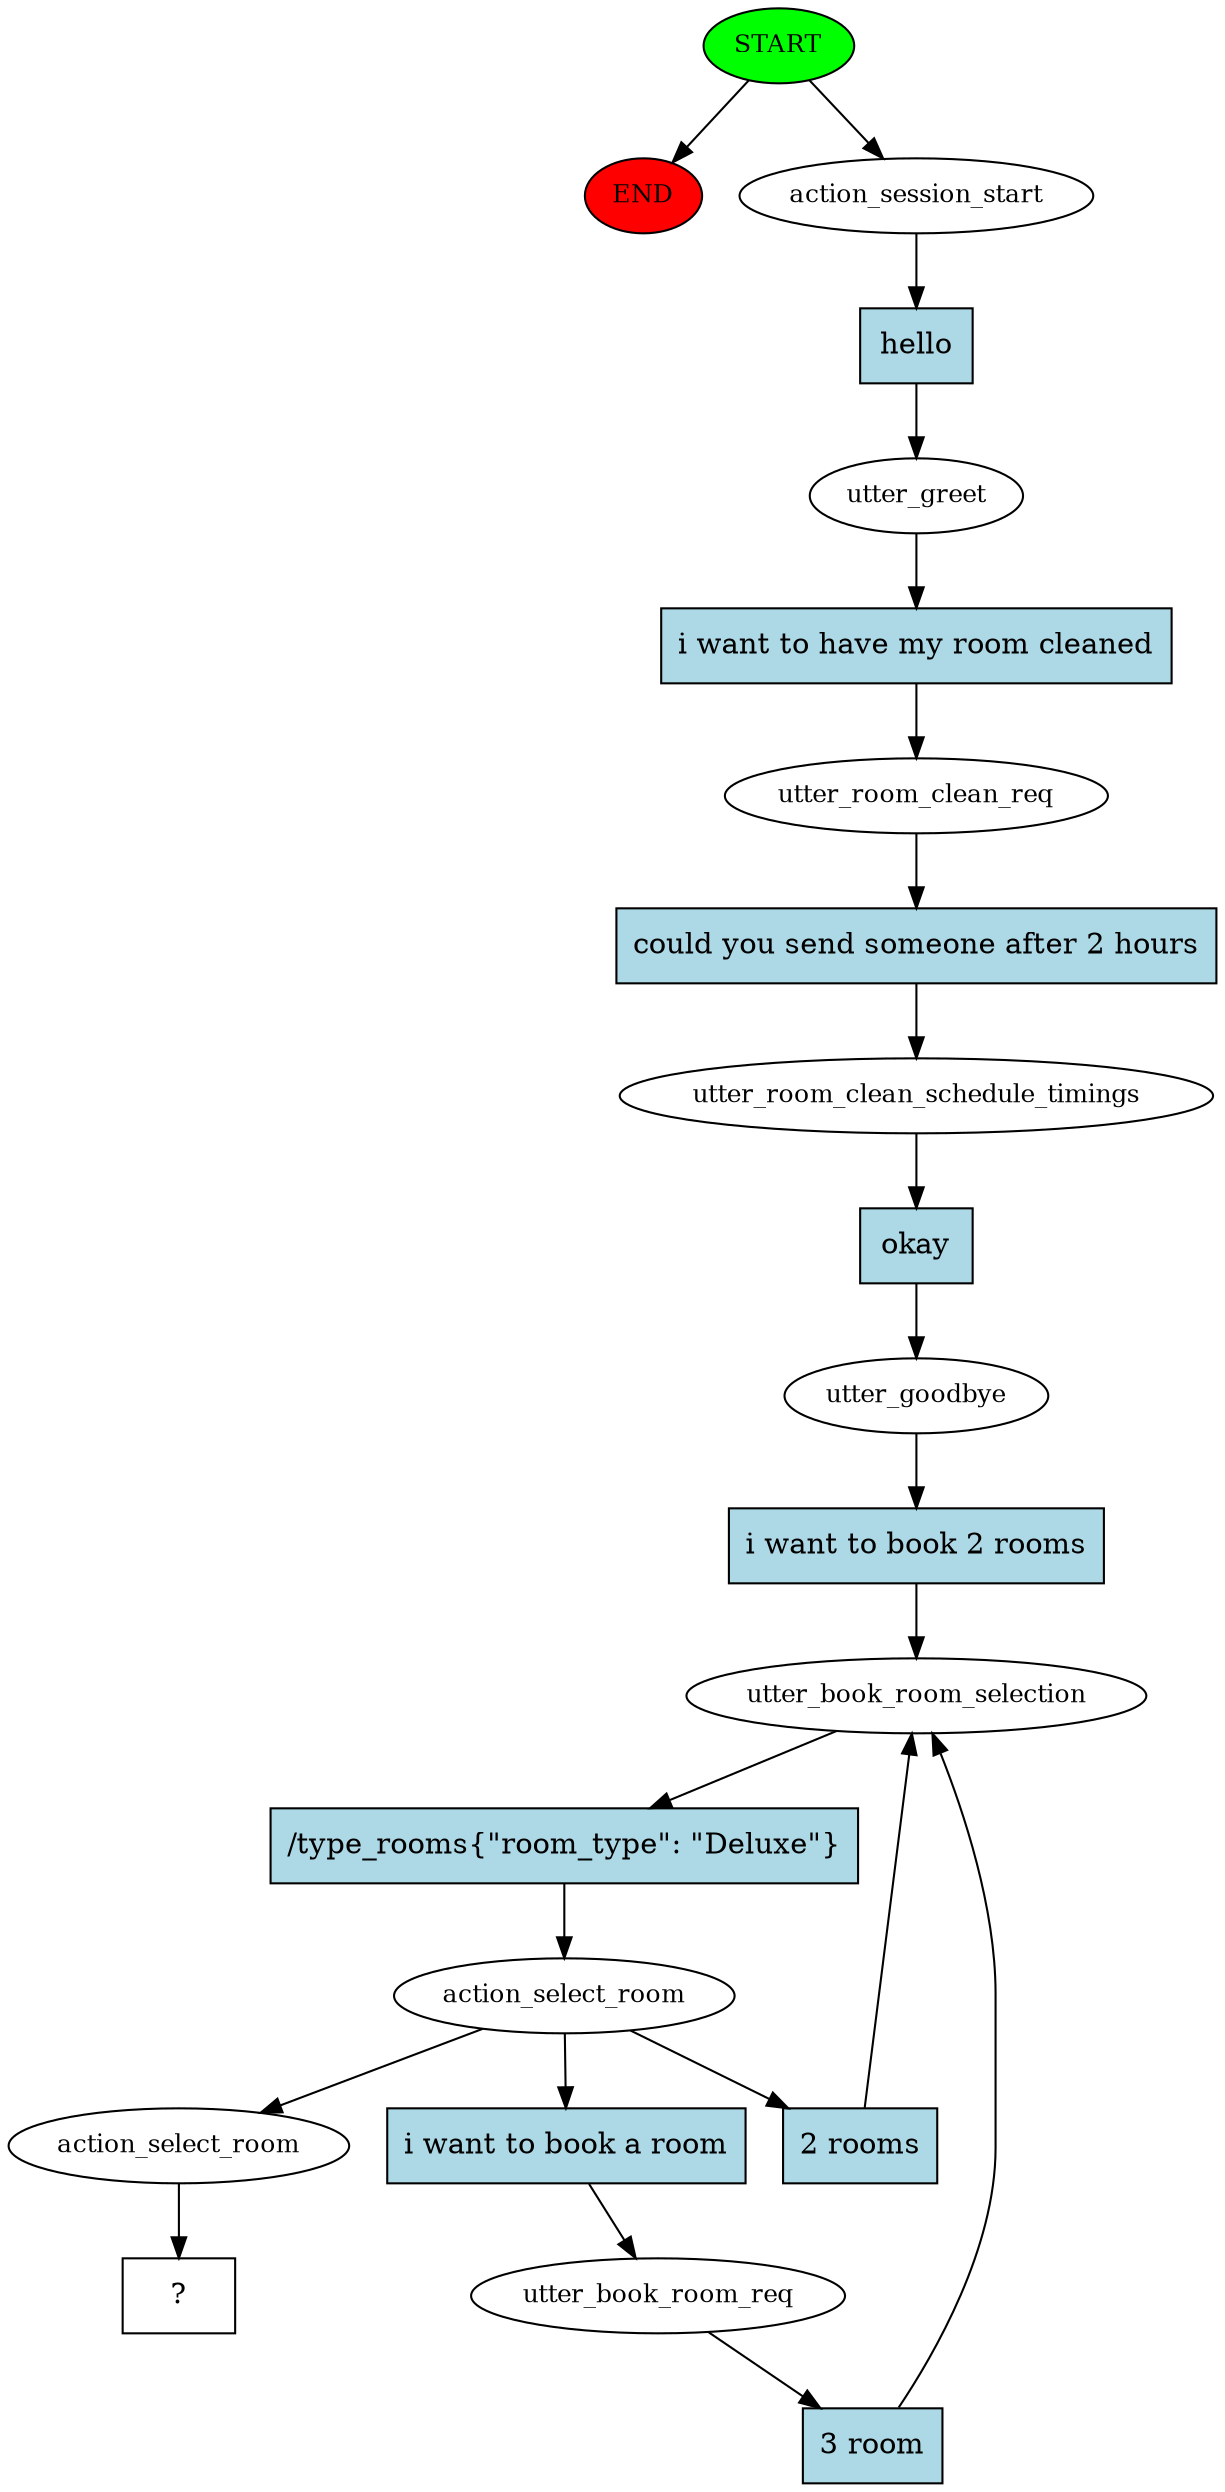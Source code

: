 digraph  {
0 [class="start active", fillcolor=green, fontsize=12, label=START, style=filled];
"-1" [class=end, fillcolor=red, fontsize=12, label=END, style=filled];
1 [class=active, fontsize=12, label=action_session_start];
2 [class=active, fontsize=12, label=utter_greet];
3 [class=active, fontsize=12, label=utter_room_clean_req];
4 [class=active, fontsize=12, label=utter_room_clean_schedule_timings];
5 [class=active, fontsize=12, label=utter_goodbye];
6 [class=active, fontsize=12, label=utter_book_room_selection];
7 [class=active, fontsize=12, label=action_select_room];
8 [class=active, fontsize=12, label=utter_book_room_req];
13 [class=active, fontsize=12, label=action_select_room];
14 [class="intent dashed active", label="  ?  ", shape=rect];
15 [class="intent active", fillcolor=lightblue, label=hello, shape=rect, style=filled];
16 [class="intent active", fillcolor=lightblue, label="i want to have my room cleaned", shape=rect, style=filled];
17 [class="intent active", fillcolor=lightblue, label="could you send someone after 2 hours", shape=rect, style=filled];
18 [class="intent active", fillcolor=lightblue, label=okay, shape=rect, style=filled];
19 [class="intent active", fillcolor=lightblue, label="i want to book 2 rooms", shape=rect, style=filled];
20 [class="intent active", fillcolor=lightblue, label="/type_rooms{\"room_type\": \"Deluxe\"}", shape=rect, style=filled];
21 [class="intent active", fillcolor=lightblue, label="i want to book a room", shape=rect, style=filled];
22 [class="intent active", fillcolor=lightblue, label="2 rooms", shape=rect, style=filled];
23 [class="intent active", fillcolor=lightblue, label="3 room", shape=rect, style=filled];
0 -> "-1"  [class="", key=NONE, label=""];
0 -> 1  [class=active, key=NONE, label=""];
1 -> 15  [class=active, key=0];
2 -> 16  [class=active, key=0];
3 -> 17  [class=active, key=0];
4 -> 18  [class=active, key=0];
5 -> 19  [class=active, key=0];
6 -> 20  [class=active, key=0];
7 -> 13  [class=active, key=NONE, label=""];
7 -> 21  [class=active, key=0];
7 -> 22  [class=active, key=0];
8 -> 23  [class=active, key=0];
13 -> 14  [class=active, key=NONE, label=""];
15 -> 2  [class=active, key=0];
16 -> 3  [class=active, key=0];
17 -> 4  [class=active, key=0];
18 -> 5  [class=active, key=0];
19 -> 6  [class=active, key=0];
20 -> 7  [class=active, key=0];
21 -> 8  [class=active, key=0];
22 -> 6  [class=active, key=0];
23 -> 6  [class=active, key=0];
}
